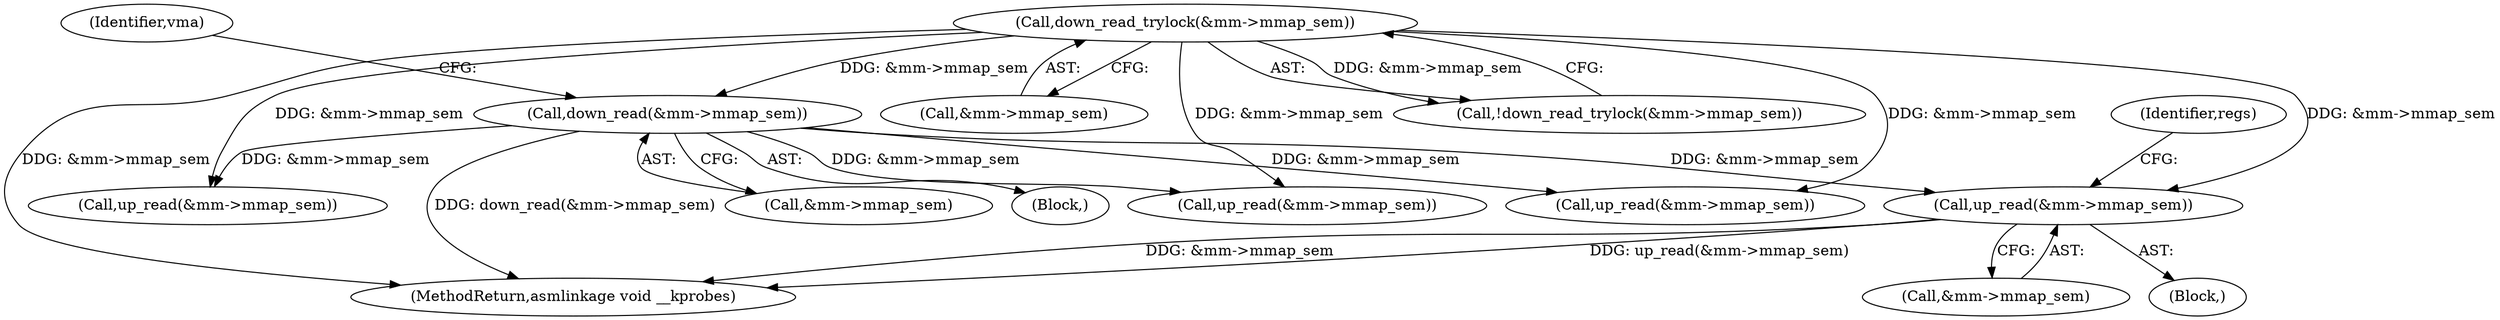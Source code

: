 digraph "0_linux_a8b0ca17b80e92faab46ee7179ba9e99ccb61233_44@API" {
"1000611" [label="(Call,up_read(&mm->mmap_sem))"];
"1000271" [label="(Call,down_read(&mm->mmap_sem))"];
"1000246" [label="(Call,down_read_trylock(&mm->mmap_sem))"];
"1000251" [label="(Block,)"];
"1000246" [label="(Call,down_read_trylock(&mm->mmap_sem))"];
"1000640" [label="(Call,up_read(&mm->mmap_sem))"];
"1000592" [label="(Call,up_read(&mm->mmap_sem))"];
"1000117" [label="(Block,)"];
"1000272" [label="(Call,&mm->mmap_sem)"];
"1000611" [label="(Call,up_read(&mm->mmap_sem))"];
"1000620" [label="(Identifier,regs)"];
"1000612" [label="(Call,&mm->mmap_sem)"];
"1000271" [label="(Call,down_read(&mm->mmap_sem))"];
"1000247" [label="(Call,&mm->mmap_sem)"];
"1000658" [label="(MethodReturn,asmlinkage void __kprobes)"];
"1000245" [label="(Call,!down_read_trylock(&mm->mmap_sem))"];
"1000524" [label="(Call,up_read(&mm->mmap_sem))"];
"1000277" [label="(Identifier,vma)"];
"1000611" -> "1000117"  [label="AST: "];
"1000611" -> "1000612"  [label="CFG: "];
"1000612" -> "1000611"  [label="AST: "];
"1000620" -> "1000611"  [label="CFG: "];
"1000611" -> "1000658"  [label="DDG: up_read(&mm->mmap_sem)"];
"1000611" -> "1000658"  [label="DDG: &mm->mmap_sem"];
"1000271" -> "1000611"  [label="DDG: &mm->mmap_sem"];
"1000246" -> "1000611"  [label="DDG: &mm->mmap_sem"];
"1000271" -> "1000251"  [label="AST: "];
"1000271" -> "1000272"  [label="CFG: "];
"1000272" -> "1000271"  [label="AST: "];
"1000277" -> "1000271"  [label="CFG: "];
"1000271" -> "1000658"  [label="DDG: down_read(&mm->mmap_sem)"];
"1000246" -> "1000271"  [label="DDG: &mm->mmap_sem"];
"1000271" -> "1000524"  [label="DDG: &mm->mmap_sem"];
"1000271" -> "1000592"  [label="DDG: &mm->mmap_sem"];
"1000271" -> "1000640"  [label="DDG: &mm->mmap_sem"];
"1000246" -> "1000245"  [label="AST: "];
"1000246" -> "1000247"  [label="CFG: "];
"1000247" -> "1000246"  [label="AST: "];
"1000245" -> "1000246"  [label="CFG: "];
"1000246" -> "1000658"  [label="DDG: &mm->mmap_sem"];
"1000246" -> "1000245"  [label="DDG: &mm->mmap_sem"];
"1000246" -> "1000524"  [label="DDG: &mm->mmap_sem"];
"1000246" -> "1000592"  [label="DDG: &mm->mmap_sem"];
"1000246" -> "1000640"  [label="DDG: &mm->mmap_sem"];
}
